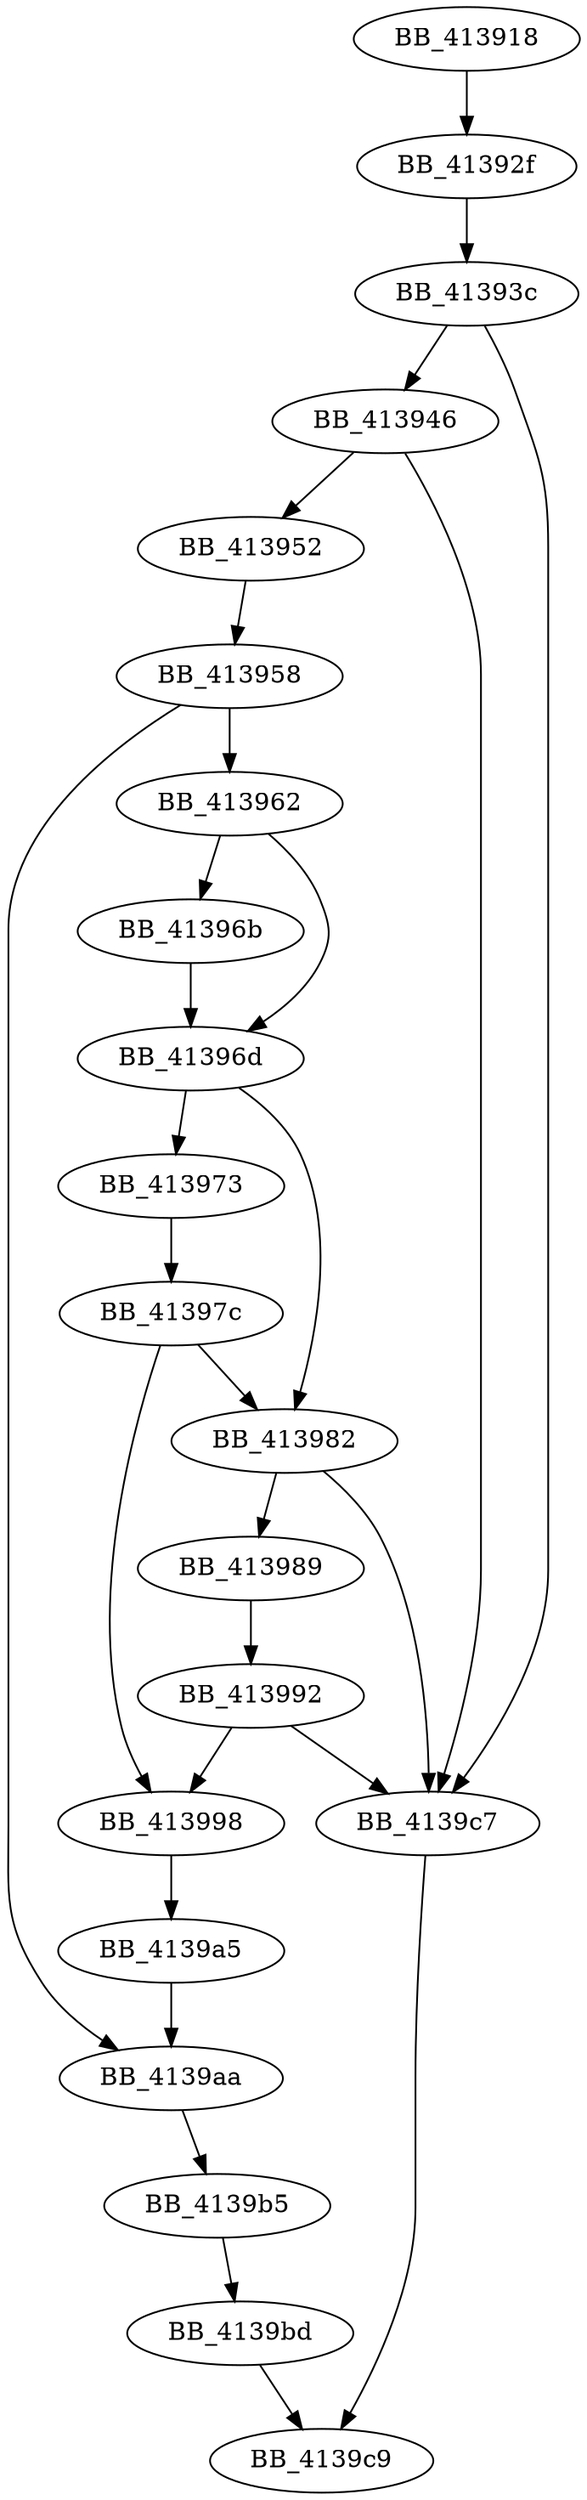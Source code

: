 DiGraph __onexit_nolock{
BB_413918->BB_41392f
BB_41392f->BB_41393c
BB_41393c->BB_413946
BB_41393c->BB_4139c7
BB_413946->BB_413952
BB_413946->BB_4139c7
BB_413952->BB_413958
BB_413958->BB_413962
BB_413958->BB_4139aa
BB_413962->BB_41396b
BB_413962->BB_41396d
BB_41396b->BB_41396d
BB_41396d->BB_413973
BB_41396d->BB_413982
BB_413973->BB_41397c
BB_41397c->BB_413982
BB_41397c->BB_413998
BB_413982->BB_413989
BB_413982->BB_4139c7
BB_413989->BB_413992
BB_413992->BB_413998
BB_413992->BB_4139c7
BB_413998->BB_4139a5
BB_4139a5->BB_4139aa
BB_4139aa->BB_4139b5
BB_4139b5->BB_4139bd
BB_4139bd->BB_4139c9
BB_4139c7->BB_4139c9
}
